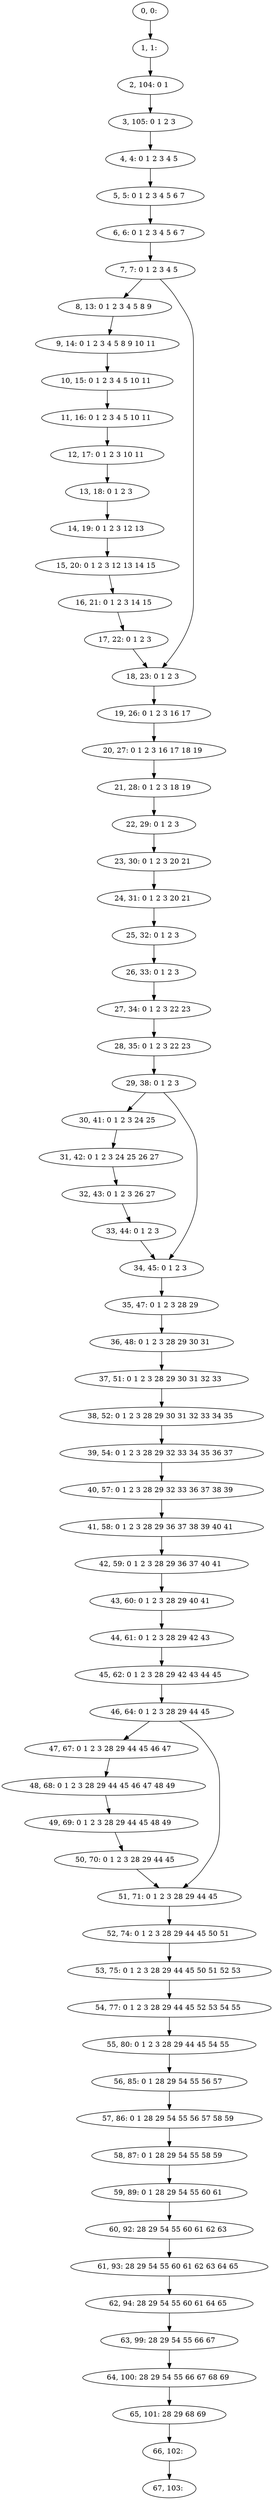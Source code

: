 digraph G {
0[label="0, 0: "];
1[label="1, 1: "];
2[label="2, 104: 0 1 "];
3[label="3, 105: 0 1 2 3 "];
4[label="4, 4: 0 1 2 3 4 5 "];
5[label="5, 5: 0 1 2 3 4 5 6 7 "];
6[label="6, 6: 0 1 2 3 4 5 6 7 "];
7[label="7, 7: 0 1 2 3 4 5 "];
8[label="8, 13: 0 1 2 3 4 5 8 9 "];
9[label="9, 14: 0 1 2 3 4 5 8 9 10 11 "];
10[label="10, 15: 0 1 2 3 4 5 10 11 "];
11[label="11, 16: 0 1 2 3 4 5 10 11 "];
12[label="12, 17: 0 1 2 3 10 11 "];
13[label="13, 18: 0 1 2 3 "];
14[label="14, 19: 0 1 2 3 12 13 "];
15[label="15, 20: 0 1 2 3 12 13 14 15 "];
16[label="16, 21: 0 1 2 3 14 15 "];
17[label="17, 22: 0 1 2 3 "];
18[label="18, 23: 0 1 2 3 "];
19[label="19, 26: 0 1 2 3 16 17 "];
20[label="20, 27: 0 1 2 3 16 17 18 19 "];
21[label="21, 28: 0 1 2 3 18 19 "];
22[label="22, 29: 0 1 2 3 "];
23[label="23, 30: 0 1 2 3 20 21 "];
24[label="24, 31: 0 1 2 3 20 21 "];
25[label="25, 32: 0 1 2 3 "];
26[label="26, 33: 0 1 2 3 "];
27[label="27, 34: 0 1 2 3 22 23 "];
28[label="28, 35: 0 1 2 3 22 23 "];
29[label="29, 38: 0 1 2 3 "];
30[label="30, 41: 0 1 2 3 24 25 "];
31[label="31, 42: 0 1 2 3 24 25 26 27 "];
32[label="32, 43: 0 1 2 3 26 27 "];
33[label="33, 44: 0 1 2 3 "];
34[label="34, 45: 0 1 2 3 "];
35[label="35, 47: 0 1 2 3 28 29 "];
36[label="36, 48: 0 1 2 3 28 29 30 31 "];
37[label="37, 51: 0 1 2 3 28 29 30 31 32 33 "];
38[label="38, 52: 0 1 2 3 28 29 30 31 32 33 34 35 "];
39[label="39, 54: 0 1 2 3 28 29 32 33 34 35 36 37 "];
40[label="40, 57: 0 1 2 3 28 29 32 33 36 37 38 39 "];
41[label="41, 58: 0 1 2 3 28 29 36 37 38 39 40 41 "];
42[label="42, 59: 0 1 2 3 28 29 36 37 40 41 "];
43[label="43, 60: 0 1 2 3 28 29 40 41 "];
44[label="44, 61: 0 1 2 3 28 29 42 43 "];
45[label="45, 62: 0 1 2 3 28 29 42 43 44 45 "];
46[label="46, 64: 0 1 2 3 28 29 44 45 "];
47[label="47, 67: 0 1 2 3 28 29 44 45 46 47 "];
48[label="48, 68: 0 1 2 3 28 29 44 45 46 47 48 49 "];
49[label="49, 69: 0 1 2 3 28 29 44 45 48 49 "];
50[label="50, 70: 0 1 2 3 28 29 44 45 "];
51[label="51, 71: 0 1 2 3 28 29 44 45 "];
52[label="52, 74: 0 1 2 3 28 29 44 45 50 51 "];
53[label="53, 75: 0 1 2 3 28 29 44 45 50 51 52 53 "];
54[label="54, 77: 0 1 2 3 28 29 44 45 52 53 54 55 "];
55[label="55, 80: 0 1 2 3 28 29 44 45 54 55 "];
56[label="56, 85: 0 1 28 29 54 55 56 57 "];
57[label="57, 86: 0 1 28 29 54 55 56 57 58 59 "];
58[label="58, 87: 0 1 28 29 54 55 58 59 "];
59[label="59, 89: 0 1 28 29 54 55 60 61 "];
60[label="60, 92: 28 29 54 55 60 61 62 63 "];
61[label="61, 93: 28 29 54 55 60 61 62 63 64 65 "];
62[label="62, 94: 28 29 54 55 60 61 64 65 "];
63[label="63, 99: 28 29 54 55 66 67 "];
64[label="64, 100: 28 29 54 55 66 67 68 69 "];
65[label="65, 101: 28 29 68 69 "];
66[label="66, 102: "];
67[label="67, 103: "];
0->1 ;
1->2 ;
2->3 ;
3->4 ;
4->5 ;
5->6 ;
6->7 ;
7->8 ;
7->18 ;
8->9 ;
9->10 ;
10->11 ;
11->12 ;
12->13 ;
13->14 ;
14->15 ;
15->16 ;
16->17 ;
17->18 ;
18->19 ;
19->20 ;
20->21 ;
21->22 ;
22->23 ;
23->24 ;
24->25 ;
25->26 ;
26->27 ;
27->28 ;
28->29 ;
29->30 ;
29->34 ;
30->31 ;
31->32 ;
32->33 ;
33->34 ;
34->35 ;
35->36 ;
36->37 ;
37->38 ;
38->39 ;
39->40 ;
40->41 ;
41->42 ;
42->43 ;
43->44 ;
44->45 ;
45->46 ;
46->47 ;
46->51 ;
47->48 ;
48->49 ;
49->50 ;
50->51 ;
51->52 ;
52->53 ;
53->54 ;
54->55 ;
55->56 ;
56->57 ;
57->58 ;
58->59 ;
59->60 ;
60->61 ;
61->62 ;
62->63 ;
63->64 ;
64->65 ;
65->66 ;
66->67 ;
}
